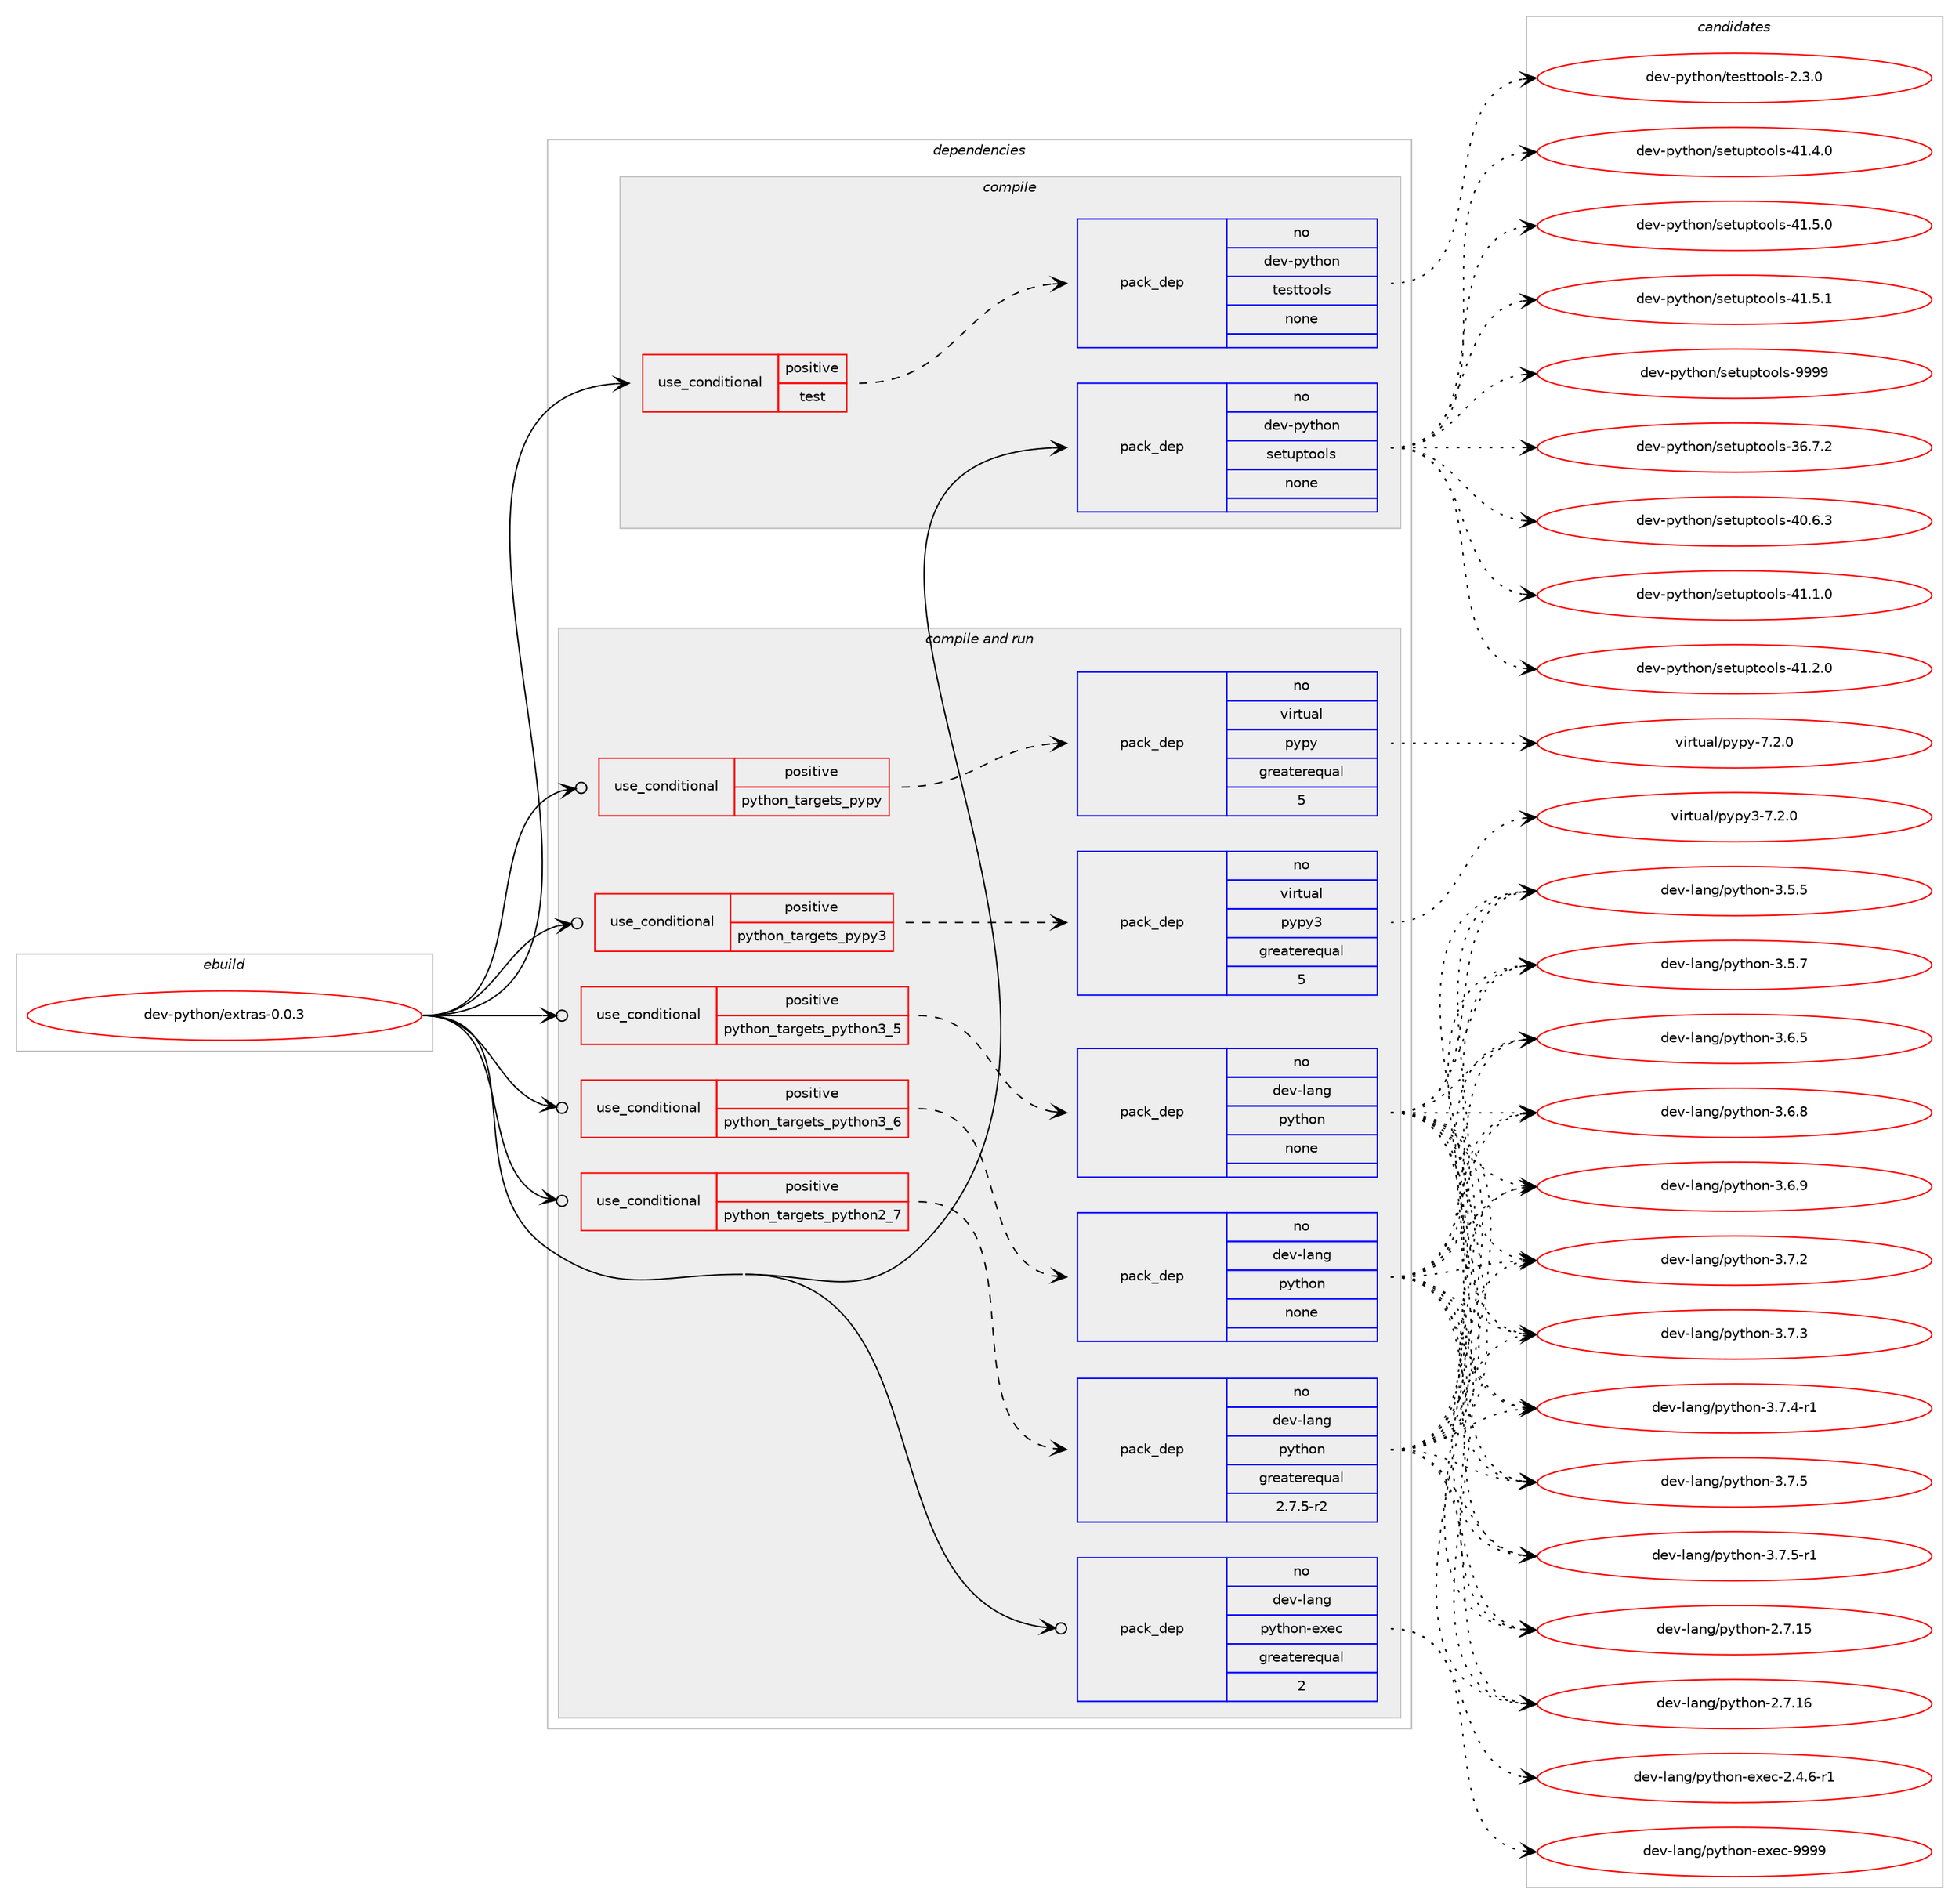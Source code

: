 digraph prolog {

# *************
# Graph options
# *************

newrank=true;
concentrate=true;
compound=true;
graph [rankdir=LR,fontname=Helvetica,fontsize=10,ranksep=1.5];#, ranksep=2.5, nodesep=0.2];
edge  [arrowhead=vee];
node  [fontname=Helvetica,fontsize=10];

# **********
# The ebuild
# **********

subgraph cluster_leftcol {
color=gray;
rank=same;
label=<<i>ebuild</i>>;
id [label="dev-python/extras-0.0.3", color=red, width=4, href="../dev-python/extras-0.0.3.svg"];
}

# ****************
# The dependencies
# ****************

subgraph cluster_midcol {
color=gray;
label=<<i>dependencies</i>>;
subgraph cluster_compile {
fillcolor="#eeeeee";
style=filled;
label=<<i>compile</i>>;
subgraph cond139113 {
dependency603756 [label=<<TABLE BORDER="0" CELLBORDER="1" CELLSPACING="0" CELLPADDING="4"><TR><TD ROWSPAN="3" CELLPADDING="10">use_conditional</TD></TR><TR><TD>positive</TD></TR><TR><TD>test</TD></TR></TABLE>>, shape=none, color=red];
subgraph pack452846 {
dependency603757 [label=<<TABLE BORDER="0" CELLBORDER="1" CELLSPACING="0" CELLPADDING="4" WIDTH="220"><TR><TD ROWSPAN="6" CELLPADDING="30">pack_dep</TD></TR><TR><TD WIDTH="110">no</TD></TR><TR><TD>dev-python</TD></TR><TR><TD>testtools</TD></TR><TR><TD>none</TD></TR><TR><TD></TD></TR></TABLE>>, shape=none, color=blue];
}
dependency603756:e -> dependency603757:w [weight=20,style="dashed",arrowhead="vee"];
}
id:e -> dependency603756:w [weight=20,style="solid",arrowhead="vee"];
subgraph pack452847 {
dependency603758 [label=<<TABLE BORDER="0" CELLBORDER="1" CELLSPACING="0" CELLPADDING="4" WIDTH="220"><TR><TD ROWSPAN="6" CELLPADDING="30">pack_dep</TD></TR><TR><TD WIDTH="110">no</TD></TR><TR><TD>dev-python</TD></TR><TR><TD>setuptools</TD></TR><TR><TD>none</TD></TR><TR><TD></TD></TR></TABLE>>, shape=none, color=blue];
}
id:e -> dependency603758:w [weight=20,style="solid",arrowhead="vee"];
}
subgraph cluster_compileandrun {
fillcolor="#eeeeee";
style=filled;
label=<<i>compile and run</i>>;
subgraph cond139114 {
dependency603759 [label=<<TABLE BORDER="0" CELLBORDER="1" CELLSPACING="0" CELLPADDING="4"><TR><TD ROWSPAN="3" CELLPADDING="10">use_conditional</TD></TR><TR><TD>positive</TD></TR><TR><TD>python_targets_pypy</TD></TR></TABLE>>, shape=none, color=red];
subgraph pack452848 {
dependency603760 [label=<<TABLE BORDER="0" CELLBORDER="1" CELLSPACING="0" CELLPADDING="4" WIDTH="220"><TR><TD ROWSPAN="6" CELLPADDING="30">pack_dep</TD></TR><TR><TD WIDTH="110">no</TD></TR><TR><TD>virtual</TD></TR><TR><TD>pypy</TD></TR><TR><TD>greaterequal</TD></TR><TR><TD>5</TD></TR></TABLE>>, shape=none, color=blue];
}
dependency603759:e -> dependency603760:w [weight=20,style="dashed",arrowhead="vee"];
}
id:e -> dependency603759:w [weight=20,style="solid",arrowhead="odotvee"];
subgraph cond139115 {
dependency603761 [label=<<TABLE BORDER="0" CELLBORDER="1" CELLSPACING="0" CELLPADDING="4"><TR><TD ROWSPAN="3" CELLPADDING="10">use_conditional</TD></TR><TR><TD>positive</TD></TR><TR><TD>python_targets_pypy3</TD></TR></TABLE>>, shape=none, color=red];
subgraph pack452849 {
dependency603762 [label=<<TABLE BORDER="0" CELLBORDER="1" CELLSPACING="0" CELLPADDING="4" WIDTH="220"><TR><TD ROWSPAN="6" CELLPADDING="30">pack_dep</TD></TR><TR><TD WIDTH="110">no</TD></TR><TR><TD>virtual</TD></TR><TR><TD>pypy3</TD></TR><TR><TD>greaterequal</TD></TR><TR><TD>5</TD></TR></TABLE>>, shape=none, color=blue];
}
dependency603761:e -> dependency603762:w [weight=20,style="dashed",arrowhead="vee"];
}
id:e -> dependency603761:w [weight=20,style="solid",arrowhead="odotvee"];
subgraph cond139116 {
dependency603763 [label=<<TABLE BORDER="0" CELLBORDER="1" CELLSPACING="0" CELLPADDING="4"><TR><TD ROWSPAN="3" CELLPADDING="10">use_conditional</TD></TR><TR><TD>positive</TD></TR><TR><TD>python_targets_python2_7</TD></TR></TABLE>>, shape=none, color=red];
subgraph pack452850 {
dependency603764 [label=<<TABLE BORDER="0" CELLBORDER="1" CELLSPACING="0" CELLPADDING="4" WIDTH="220"><TR><TD ROWSPAN="6" CELLPADDING="30">pack_dep</TD></TR><TR><TD WIDTH="110">no</TD></TR><TR><TD>dev-lang</TD></TR><TR><TD>python</TD></TR><TR><TD>greaterequal</TD></TR><TR><TD>2.7.5-r2</TD></TR></TABLE>>, shape=none, color=blue];
}
dependency603763:e -> dependency603764:w [weight=20,style="dashed",arrowhead="vee"];
}
id:e -> dependency603763:w [weight=20,style="solid",arrowhead="odotvee"];
subgraph cond139117 {
dependency603765 [label=<<TABLE BORDER="0" CELLBORDER="1" CELLSPACING="0" CELLPADDING="4"><TR><TD ROWSPAN="3" CELLPADDING="10">use_conditional</TD></TR><TR><TD>positive</TD></TR><TR><TD>python_targets_python3_5</TD></TR></TABLE>>, shape=none, color=red];
subgraph pack452851 {
dependency603766 [label=<<TABLE BORDER="0" CELLBORDER="1" CELLSPACING="0" CELLPADDING="4" WIDTH="220"><TR><TD ROWSPAN="6" CELLPADDING="30">pack_dep</TD></TR><TR><TD WIDTH="110">no</TD></TR><TR><TD>dev-lang</TD></TR><TR><TD>python</TD></TR><TR><TD>none</TD></TR><TR><TD></TD></TR></TABLE>>, shape=none, color=blue];
}
dependency603765:e -> dependency603766:w [weight=20,style="dashed",arrowhead="vee"];
}
id:e -> dependency603765:w [weight=20,style="solid",arrowhead="odotvee"];
subgraph cond139118 {
dependency603767 [label=<<TABLE BORDER="0" CELLBORDER="1" CELLSPACING="0" CELLPADDING="4"><TR><TD ROWSPAN="3" CELLPADDING="10">use_conditional</TD></TR><TR><TD>positive</TD></TR><TR><TD>python_targets_python3_6</TD></TR></TABLE>>, shape=none, color=red];
subgraph pack452852 {
dependency603768 [label=<<TABLE BORDER="0" CELLBORDER="1" CELLSPACING="0" CELLPADDING="4" WIDTH="220"><TR><TD ROWSPAN="6" CELLPADDING="30">pack_dep</TD></TR><TR><TD WIDTH="110">no</TD></TR><TR><TD>dev-lang</TD></TR><TR><TD>python</TD></TR><TR><TD>none</TD></TR><TR><TD></TD></TR></TABLE>>, shape=none, color=blue];
}
dependency603767:e -> dependency603768:w [weight=20,style="dashed",arrowhead="vee"];
}
id:e -> dependency603767:w [weight=20,style="solid",arrowhead="odotvee"];
subgraph pack452853 {
dependency603769 [label=<<TABLE BORDER="0" CELLBORDER="1" CELLSPACING="0" CELLPADDING="4" WIDTH="220"><TR><TD ROWSPAN="6" CELLPADDING="30">pack_dep</TD></TR><TR><TD WIDTH="110">no</TD></TR><TR><TD>dev-lang</TD></TR><TR><TD>python-exec</TD></TR><TR><TD>greaterequal</TD></TR><TR><TD>2</TD></TR></TABLE>>, shape=none, color=blue];
}
id:e -> dependency603769:w [weight=20,style="solid",arrowhead="odotvee"];
}
subgraph cluster_run {
fillcolor="#eeeeee";
style=filled;
label=<<i>run</i>>;
}
}

# **************
# The candidates
# **************

subgraph cluster_choices {
rank=same;
color=gray;
label=<<i>candidates</i>>;

subgraph choice452846 {
color=black;
nodesep=1;
choice1001011184511212111610411111047116101115116116111111108115455046514648 [label="dev-python/testtools-2.3.0", color=red, width=4,href="../dev-python/testtools-2.3.0.svg"];
dependency603757:e -> choice1001011184511212111610411111047116101115116116111111108115455046514648:w [style=dotted,weight="100"];
}
subgraph choice452847 {
color=black;
nodesep=1;
choice100101118451121211161041111104711510111611711211611111110811545515446554650 [label="dev-python/setuptools-36.7.2", color=red, width=4,href="../dev-python/setuptools-36.7.2.svg"];
choice100101118451121211161041111104711510111611711211611111110811545524846544651 [label="dev-python/setuptools-40.6.3", color=red, width=4,href="../dev-python/setuptools-40.6.3.svg"];
choice100101118451121211161041111104711510111611711211611111110811545524946494648 [label="dev-python/setuptools-41.1.0", color=red, width=4,href="../dev-python/setuptools-41.1.0.svg"];
choice100101118451121211161041111104711510111611711211611111110811545524946504648 [label="dev-python/setuptools-41.2.0", color=red, width=4,href="../dev-python/setuptools-41.2.0.svg"];
choice100101118451121211161041111104711510111611711211611111110811545524946524648 [label="dev-python/setuptools-41.4.0", color=red, width=4,href="../dev-python/setuptools-41.4.0.svg"];
choice100101118451121211161041111104711510111611711211611111110811545524946534648 [label="dev-python/setuptools-41.5.0", color=red, width=4,href="../dev-python/setuptools-41.5.0.svg"];
choice100101118451121211161041111104711510111611711211611111110811545524946534649 [label="dev-python/setuptools-41.5.1", color=red, width=4,href="../dev-python/setuptools-41.5.1.svg"];
choice10010111845112121116104111110471151011161171121161111111081154557575757 [label="dev-python/setuptools-9999", color=red, width=4,href="../dev-python/setuptools-9999.svg"];
dependency603758:e -> choice100101118451121211161041111104711510111611711211611111110811545515446554650:w [style=dotted,weight="100"];
dependency603758:e -> choice100101118451121211161041111104711510111611711211611111110811545524846544651:w [style=dotted,weight="100"];
dependency603758:e -> choice100101118451121211161041111104711510111611711211611111110811545524946494648:w [style=dotted,weight="100"];
dependency603758:e -> choice100101118451121211161041111104711510111611711211611111110811545524946504648:w [style=dotted,weight="100"];
dependency603758:e -> choice100101118451121211161041111104711510111611711211611111110811545524946524648:w [style=dotted,weight="100"];
dependency603758:e -> choice100101118451121211161041111104711510111611711211611111110811545524946534648:w [style=dotted,weight="100"];
dependency603758:e -> choice100101118451121211161041111104711510111611711211611111110811545524946534649:w [style=dotted,weight="100"];
dependency603758:e -> choice10010111845112121116104111110471151011161171121161111111081154557575757:w [style=dotted,weight="100"];
}
subgraph choice452848 {
color=black;
nodesep=1;
choice1181051141161179710847112121112121455546504648 [label="virtual/pypy-7.2.0", color=red, width=4,href="../virtual/pypy-7.2.0.svg"];
dependency603760:e -> choice1181051141161179710847112121112121455546504648:w [style=dotted,weight="100"];
}
subgraph choice452849 {
color=black;
nodesep=1;
choice118105114116117971084711212111212151455546504648 [label="virtual/pypy3-7.2.0", color=red, width=4,href="../virtual/pypy3-7.2.0.svg"];
dependency603762:e -> choice118105114116117971084711212111212151455546504648:w [style=dotted,weight="100"];
}
subgraph choice452850 {
color=black;
nodesep=1;
choice10010111845108971101034711212111610411111045504655464953 [label="dev-lang/python-2.7.15", color=red, width=4,href="../dev-lang/python-2.7.15.svg"];
choice10010111845108971101034711212111610411111045504655464954 [label="dev-lang/python-2.7.16", color=red, width=4,href="../dev-lang/python-2.7.16.svg"];
choice100101118451089711010347112121116104111110455146534653 [label="dev-lang/python-3.5.5", color=red, width=4,href="../dev-lang/python-3.5.5.svg"];
choice100101118451089711010347112121116104111110455146534655 [label="dev-lang/python-3.5.7", color=red, width=4,href="../dev-lang/python-3.5.7.svg"];
choice100101118451089711010347112121116104111110455146544653 [label="dev-lang/python-3.6.5", color=red, width=4,href="../dev-lang/python-3.6.5.svg"];
choice100101118451089711010347112121116104111110455146544656 [label="dev-lang/python-3.6.8", color=red, width=4,href="../dev-lang/python-3.6.8.svg"];
choice100101118451089711010347112121116104111110455146544657 [label="dev-lang/python-3.6.9", color=red, width=4,href="../dev-lang/python-3.6.9.svg"];
choice100101118451089711010347112121116104111110455146554650 [label="dev-lang/python-3.7.2", color=red, width=4,href="../dev-lang/python-3.7.2.svg"];
choice100101118451089711010347112121116104111110455146554651 [label="dev-lang/python-3.7.3", color=red, width=4,href="../dev-lang/python-3.7.3.svg"];
choice1001011184510897110103471121211161041111104551465546524511449 [label="dev-lang/python-3.7.4-r1", color=red, width=4,href="../dev-lang/python-3.7.4-r1.svg"];
choice100101118451089711010347112121116104111110455146554653 [label="dev-lang/python-3.7.5", color=red, width=4,href="../dev-lang/python-3.7.5.svg"];
choice1001011184510897110103471121211161041111104551465546534511449 [label="dev-lang/python-3.7.5-r1", color=red, width=4,href="../dev-lang/python-3.7.5-r1.svg"];
dependency603764:e -> choice10010111845108971101034711212111610411111045504655464953:w [style=dotted,weight="100"];
dependency603764:e -> choice10010111845108971101034711212111610411111045504655464954:w [style=dotted,weight="100"];
dependency603764:e -> choice100101118451089711010347112121116104111110455146534653:w [style=dotted,weight="100"];
dependency603764:e -> choice100101118451089711010347112121116104111110455146534655:w [style=dotted,weight="100"];
dependency603764:e -> choice100101118451089711010347112121116104111110455146544653:w [style=dotted,weight="100"];
dependency603764:e -> choice100101118451089711010347112121116104111110455146544656:w [style=dotted,weight="100"];
dependency603764:e -> choice100101118451089711010347112121116104111110455146544657:w [style=dotted,weight="100"];
dependency603764:e -> choice100101118451089711010347112121116104111110455146554650:w [style=dotted,weight="100"];
dependency603764:e -> choice100101118451089711010347112121116104111110455146554651:w [style=dotted,weight="100"];
dependency603764:e -> choice1001011184510897110103471121211161041111104551465546524511449:w [style=dotted,weight="100"];
dependency603764:e -> choice100101118451089711010347112121116104111110455146554653:w [style=dotted,weight="100"];
dependency603764:e -> choice1001011184510897110103471121211161041111104551465546534511449:w [style=dotted,weight="100"];
}
subgraph choice452851 {
color=black;
nodesep=1;
choice10010111845108971101034711212111610411111045504655464953 [label="dev-lang/python-2.7.15", color=red, width=4,href="../dev-lang/python-2.7.15.svg"];
choice10010111845108971101034711212111610411111045504655464954 [label="dev-lang/python-2.7.16", color=red, width=4,href="../dev-lang/python-2.7.16.svg"];
choice100101118451089711010347112121116104111110455146534653 [label="dev-lang/python-3.5.5", color=red, width=4,href="../dev-lang/python-3.5.5.svg"];
choice100101118451089711010347112121116104111110455146534655 [label="dev-lang/python-3.5.7", color=red, width=4,href="../dev-lang/python-3.5.7.svg"];
choice100101118451089711010347112121116104111110455146544653 [label="dev-lang/python-3.6.5", color=red, width=4,href="../dev-lang/python-3.6.5.svg"];
choice100101118451089711010347112121116104111110455146544656 [label="dev-lang/python-3.6.8", color=red, width=4,href="../dev-lang/python-3.6.8.svg"];
choice100101118451089711010347112121116104111110455146544657 [label="dev-lang/python-3.6.9", color=red, width=4,href="../dev-lang/python-3.6.9.svg"];
choice100101118451089711010347112121116104111110455146554650 [label="dev-lang/python-3.7.2", color=red, width=4,href="../dev-lang/python-3.7.2.svg"];
choice100101118451089711010347112121116104111110455146554651 [label="dev-lang/python-3.7.3", color=red, width=4,href="../dev-lang/python-3.7.3.svg"];
choice1001011184510897110103471121211161041111104551465546524511449 [label="dev-lang/python-3.7.4-r1", color=red, width=4,href="../dev-lang/python-3.7.4-r1.svg"];
choice100101118451089711010347112121116104111110455146554653 [label="dev-lang/python-3.7.5", color=red, width=4,href="../dev-lang/python-3.7.5.svg"];
choice1001011184510897110103471121211161041111104551465546534511449 [label="dev-lang/python-3.7.5-r1", color=red, width=4,href="../dev-lang/python-3.7.5-r1.svg"];
dependency603766:e -> choice10010111845108971101034711212111610411111045504655464953:w [style=dotted,weight="100"];
dependency603766:e -> choice10010111845108971101034711212111610411111045504655464954:w [style=dotted,weight="100"];
dependency603766:e -> choice100101118451089711010347112121116104111110455146534653:w [style=dotted,weight="100"];
dependency603766:e -> choice100101118451089711010347112121116104111110455146534655:w [style=dotted,weight="100"];
dependency603766:e -> choice100101118451089711010347112121116104111110455146544653:w [style=dotted,weight="100"];
dependency603766:e -> choice100101118451089711010347112121116104111110455146544656:w [style=dotted,weight="100"];
dependency603766:e -> choice100101118451089711010347112121116104111110455146544657:w [style=dotted,weight="100"];
dependency603766:e -> choice100101118451089711010347112121116104111110455146554650:w [style=dotted,weight="100"];
dependency603766:e -> choice100101118451089711010347112121116104111110455146554651:w [style=dotted,weight="100"];
dependency603766:e -> choice1001011184510897110103471121211161041111104551465546524511449:w [style=dotted,weight="100"];
dependency603766:e -> choice100101118451089711010347112121116104111110455146554653:w [style=dotted,weight="100"];
dependency603766:e -> choice1001011184510897110103471121211161041111104551465546534511449:w [style=dotted,weight="100"];
}
subgraph choice452852 {
color=black;
nodesep=1;
choice10010111845108971101034711212111610411111045504655464953 [label="dev-lang/python-2.7.15", color=red, width=4,href="../dev-lang/python-2.7.15.svg"];
choice10010111845108971101034711212111610411111045504655464954 [label="dev-lang/python-2.7.16", color=red, width=4,href="../dev-lang/python-2.7.16.svg"];
choice100101118451089711010347112121116104111110455146534653 [label="dev-lang/python-3.5.5", color=red, width=4,href="../dev-lang/python-3.5.5.svg"];
choice100101118451089711010347112121116104111110455146534655 [label="dev-lang/python-3.5.7", color=red, width=4,href="../dev-lang/python-3.5.7.svg"];
choice100101118451089711010347112121116104111110455146544653 [label="dev-lang/python-3.6.5", color=red, width=4,href="../dev-lang/python-3.6.5.svg"];
choice100101118451089711010347112121116104111110455146544656 [label="dev-lang/python-3.6.8", color=red, width=4,href="../dev-lang/python-3.6.8.svg"];
choice100101118451089711010347112121116104111110455146544657 [label="dev-lang/python-3.6.9", color=red, width=4,href="../dev-lang/python-3.6.9.svg"];
choice100101118451089711010347112121116104111110455146554650 [label="dev-lang/python-3.7.2", color=red, width=4,href="../dev-lang/python-3.7.2.svg"];
choice100101118451089711010347112121116104111110455146554651 [label="dev-lang/python-3.7.3", color=red, width=4,href="../dev-lang/python-3.7.3.svg"];
choice1001011184510897110103471121211161041111104551465546524511449 [label="dev-lang/python-3.7.4-r1", color=red, width=4,href="../dev-lang/python-3.7.4-r1.svg"];
choice100101118451089711010347112121116104111110455146554653 [label="dev-lang/python-3.7.5", color=red, width=4,href="../dev-lang/python-3.7.5.svg"];
choice1001011184510897110103471121211161041111104551465546534511449 [label="dev-lang/python-3.7.5-r1", color=red, width=4,href="../dev-lang/python-3.7.5-r1.svg"];
dependency603768:e -> choice10010111845108971101034711212111610411111045504655464953:w [style=dotted,weight="100"];
dependency603768:e -> choice10010111845108971101034711212111610411111045504655464954:w [style=dotted,weight="100"];
dependency603768:e -> choice100101118451089711010347112121116104111110455146534653:w [style=dotted,weight="100"];
dependency603768:e -> choice100101118451089711010347112121116104111110455146534655:w [style=dotted,weight="100"];
dependency603768:e -> choice100101118451089711010347112121116104111110455146544653:w [style=dotted,weight="100"];
dependency603768:e -> choice100101118451089711010347112121116104111110455146544656:w [style=dotted,weight="100"];
dependency603768:e -> choice100101118451089711010347112121116104111110455146544657:w [style=dotted,weight="100"];
dependency603768:e -> choice100101118451089711010347112121116104111110455146554650:w [style=dotted,weight="100"];
dependency603768:e -> choice100101118451089711010347112121116104111110455146554651:w [style=dotted,weight="100"];
dependency603768:e -> choice1001011184510897110103471121211161041111104551465546524511449:w [style=dotted,weight="100"];
dependency603768:e -> choice100101118451089711010347112121116104111110455146554653:w [style=dotted,weight="100"];
dependency603768:e -> choice1001011184510897110103471121211161041111104551465546534511449:w [style=dotted,weight="100"];
}
subgraph choice452853 {
color=black;
nodesep=1;
choice10010111845108971101034711212111610411111045101120101994550465246544511449 [label="dev-lang/python-exec-2.4.6-r1", color=red, width=4,href="../dev-lang/python-exec-2.4.6-r1.svg"];
choice10010111845108971101034711212111610411111045101120101994557575757 [label="dev-lang/python-exec-9999", color=red, width=4,href="../dev-lang/python-exec-9999.svg"];
dependency603769:e -> choice10010111845108971101034711212111610411111045101120101994550465246544511449:w [style=dotted,weight="100"];
dependency603769:e -> choice10010111845108971101034711212111610411111045101120101994557575757:w [style=dotted,weight="100"];
}
}

}
